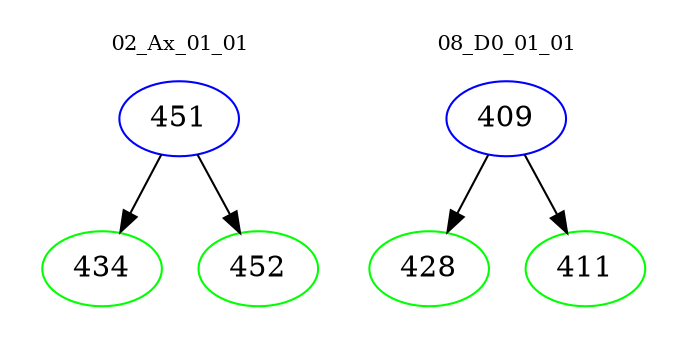 digraph{
subgraph cluster_0 {
color = white
label = "02_Ax_01_01";
fontsize=10;
T0_451 [label="451", color="blue"]
T0_451 -> T0_434 [color="black"]
T0_434 [label="434", color="green"]
T0_451 -> T0_452 [color="black"]
T0_452 [label="452", color="green"]
}
subgraph cluster_1 {
color = white
label = "08_D0_01_01";
fontsize=10;
T1_409 [label="409", color="blue"]
T1_409 -> T1_428 [color="black"]
T1_428 [label="428", color="green"]
T1_409 -> T1_411 [color="black"]
T1_411 [label="411", color="green"]
}
}
